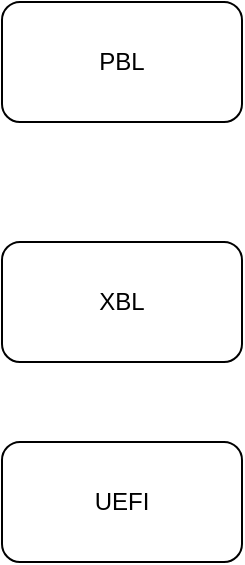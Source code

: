<mxfile version="16.0.3" type="github"><diagram id="GOAl-zBpsiIDf3_gvZNT" name="Page-1"><mxGraphModel dx="1422" dy="762" grid="1" gridSize="10" guides="1" tooltips="1" connect="1" arrows="1" fold="1" page="1" pageScale="1" pageWidth="827" pageHeight="1169" math="0" shadow="0"><root><mxCell id="0"/><mxCell id="1" parent="0"/><mxCell id="A2-fFQgZgrquBd-zmQ_X-1" value="PBL" style="rounded=1;whiteSpace=wrap;html=1;" vertex="1" parent="1"><mxGeometry x="190" y="80" width="120" height="60" as="geometry"/></mxCell><mxCell id="A2-fFQgZgrquBd-zmQ_X-2" value="XBL" style="rounded=1;whiteSpace=wrap;html=1;" vertex="1" parent="1"><mxGeometry x="190" y="200" width="120" height="60" as="geometry"/></mxCell><mxCell id="A2-fFQgZgrquBd-zmQ_X-3" value="UEFI" style="rounded=1;whiteSpace=wrap;html=1;" vertex="1" parent="1"><mxGeometry x="190" y="300" width="120" height="60" as="geometry"/></mxCell></root></mxGraphModel></diagram></mxfile>